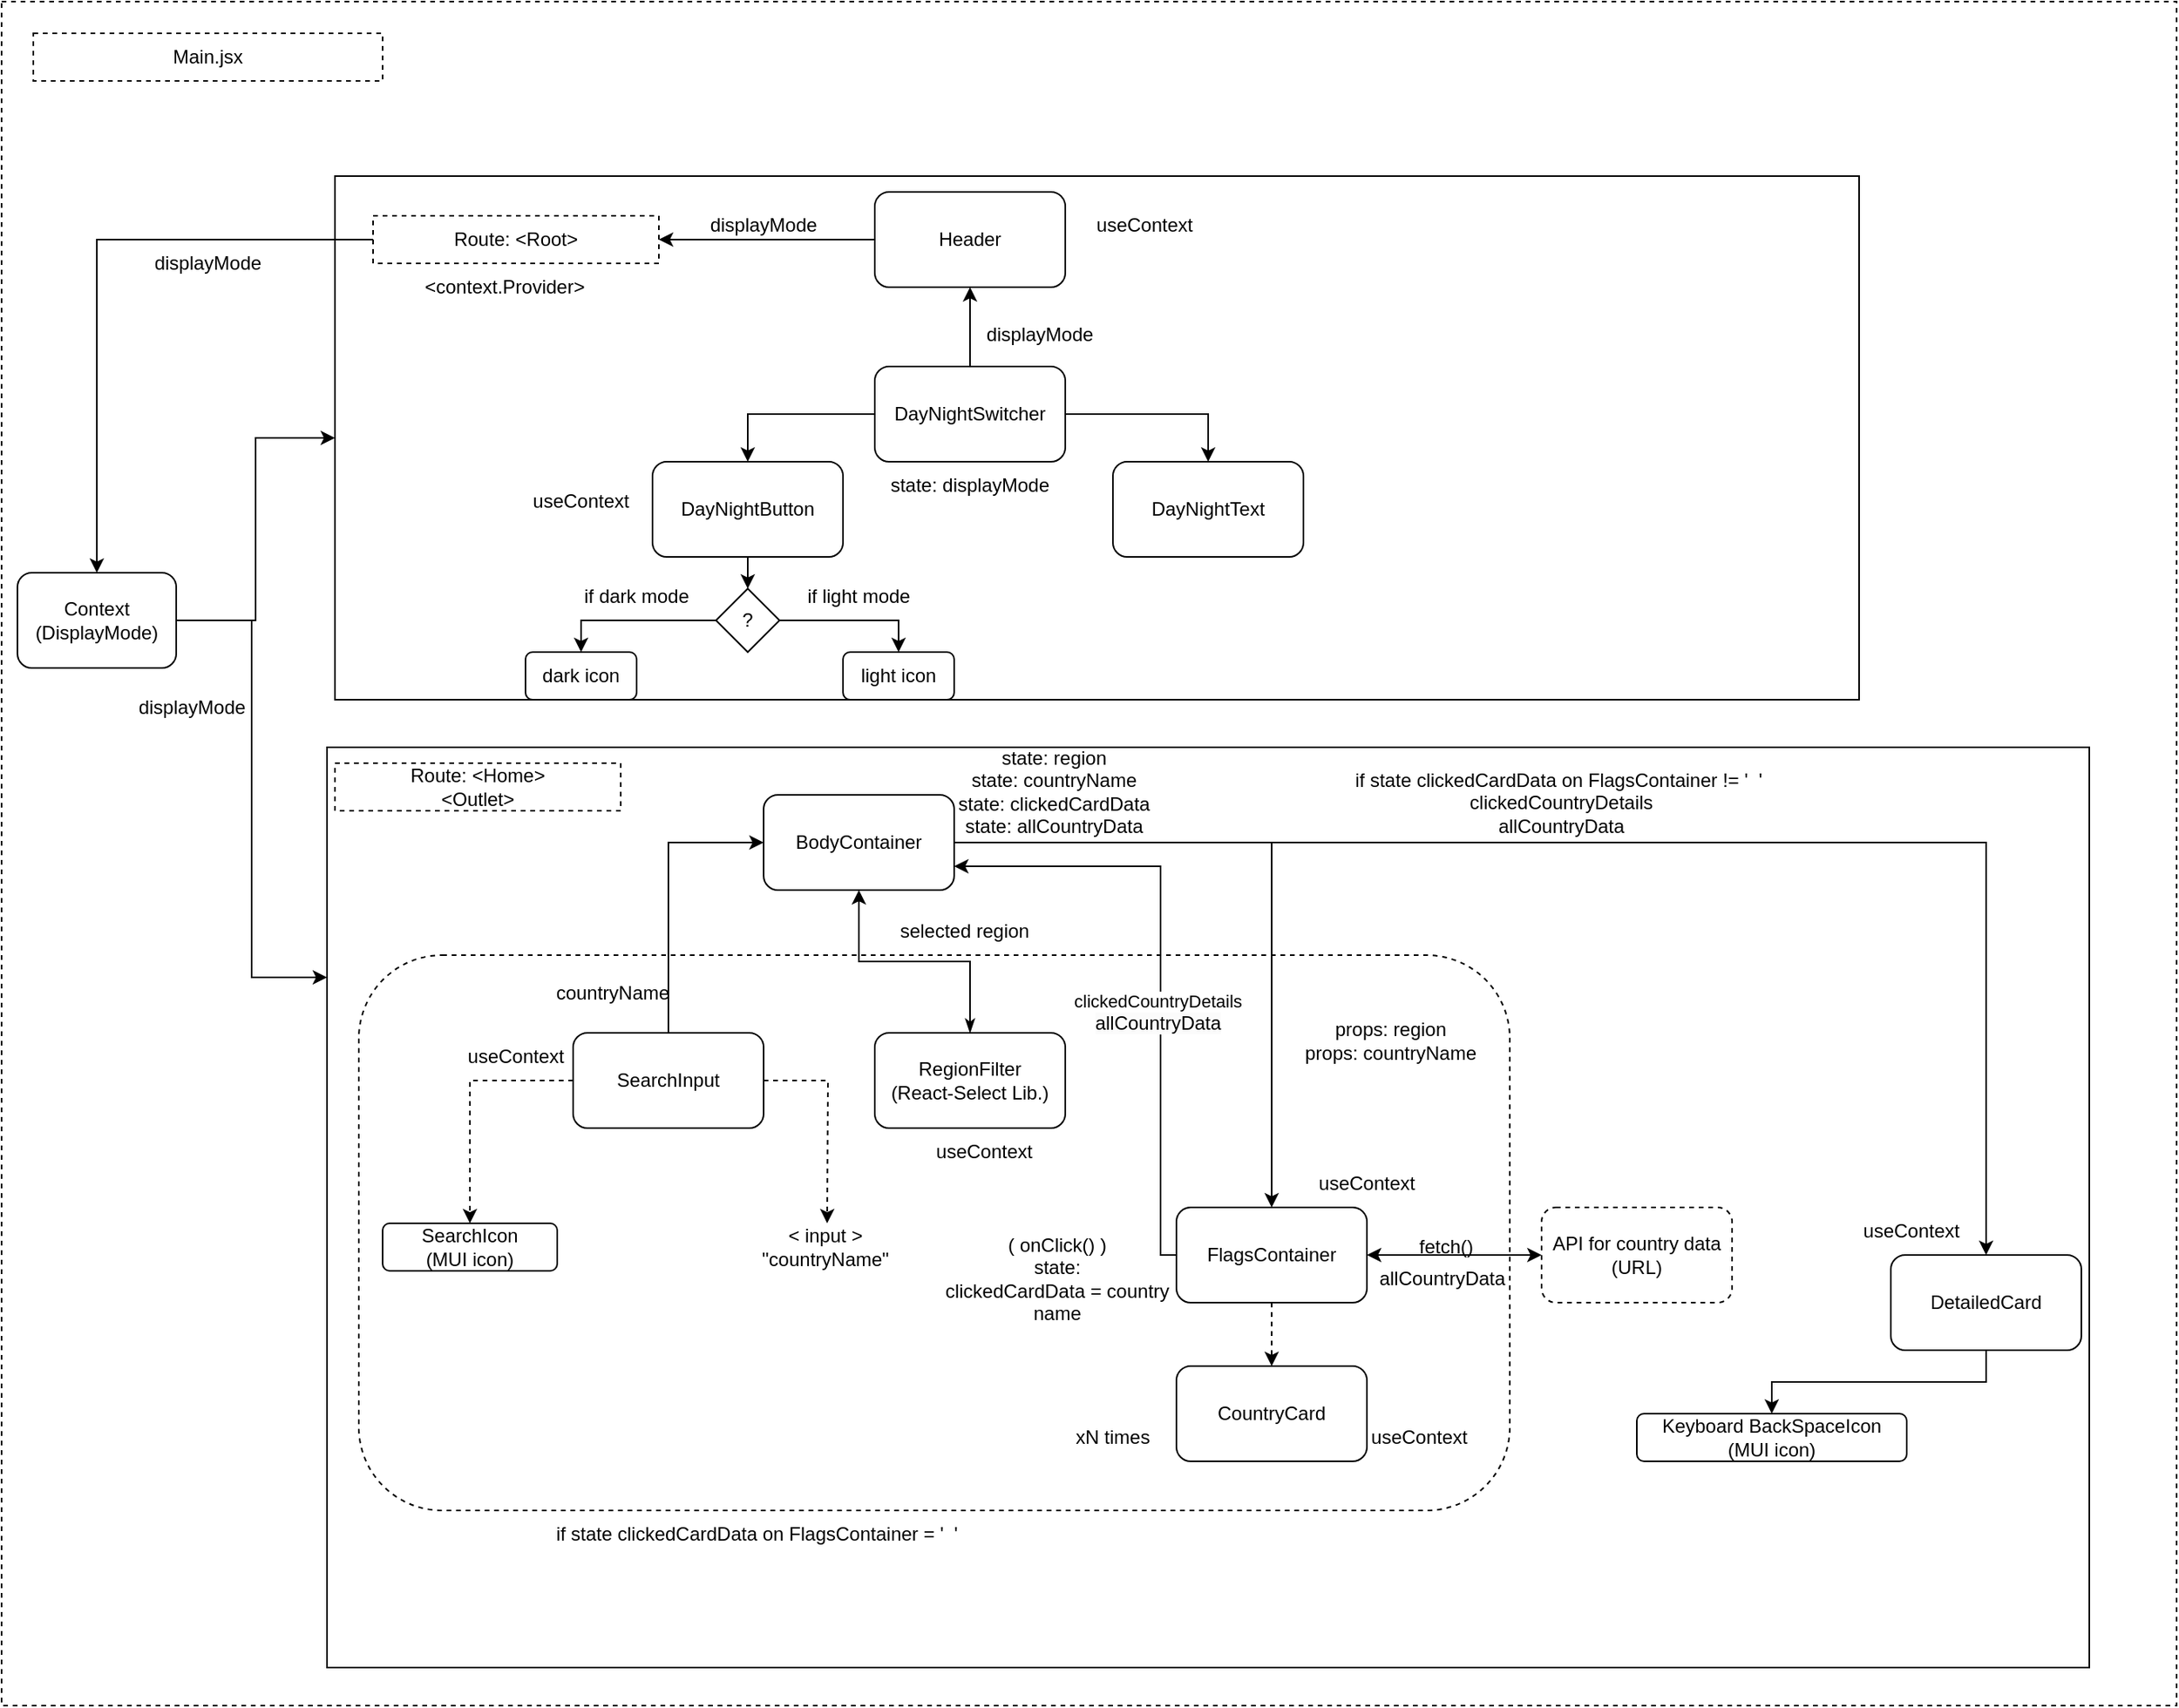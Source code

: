 <mxfile version="20.8.11" type="device"><diagram id="-Nu8J-RwCjUlaswgpH6S" name="Page-1"><mxGraphModel dx="2007" dy="1771" grid="1" gridSize="10" guides="1" tooltips="1" connect="1" arrows="1" fold="1" page="1" pageScale="1" pageWidth="827" pageHeight="1169" math="0" shadow="0"><root><mxCell id="0"/><mxCell id="1" parent="0"/><mxCell id="SHi9zQk9Siz9GZJS3NDz-19" value="" style="rounded=0;whiteSpace=wrap;html=1;dashed=1;strokeColor=default;" parent="1" vertex="1"><mxGeometry x="-730" y="-100" width="1370" height="1074" as="geometry"/></mxCell><mxCell id="GRs-NKsQHJih3pANq5fl-9" value="" style="rounded=0;whiteSpace=wrap;html=1;" parent="1" vertex="1"><mxGeometry x="-520" y="10" width="960" height="330" as="geometry"/></mxCell><mxCell id="ib7N92UQqVUvnPPRWz6G-21" value="&lt;meta charset=&quot;utf-8&quot;&gt;&lt;span style=&quot;color: rgb(0, 0, 0); font-family: Helvetica; font-size: 12px; font-style: normal; font-variant-ligatures: normal; font-variant-caps: normal; font-weight: 400; letter-spacing: normal; orphans: 2; text-align: center; text-indent: 0px; text-transform: none; widows: 2; word-spacing: 0px; -webkit-text-stroke-width: 0px; background-color: rgb(251, 251, 251); text-decoration-thickness: initial; text-decoration-style: initial; text-decoration-color: initial; float: none; display: inline !important;&quot;&gt;allCountryData&lt;/span&gt;" style="rounded=0;whiteSpace=wrap;html=1;" parent="1" vertex="1"><mxGeometry x="-525" y="370" width="1110" height="580" as="geometry"/></mxCell><mxCell id="SHi9zQk9Siz9GZJS3NDz-40" style="edgeStyle=orthogonalEdgeStyle;rounded=0;orthogonalLoop=1;jettySize=auto;html=1;entryX=0.5;entryY=0;entryDx=0;entryDy=0;" parent="1" source="ib7N92UQqVUvnPPRWz6G-4" target="SHi9zQk9Siz9GZJS3NDz-34" edge="1"><mxGeometry relative="1" as="geometry"/></mxCell><mxCell id="ib7N92UQqVUvnPPRWz6G-4" value="BodyContainer" style="rounded=1;whiteSpace=wrap;html=1;" parent="1" vertex="1"><mxGeometry x="-250" y="400" width="120" height="60" as="geometry"/></mxCell><mxCell id="ib7N92UQqVUvnPPRWz6G-22" value="Route: &amp;lt;Home&amp;gt;&lt;br&gt;&amp;lt;Outlet&amp;gt;" style="text;html=1;strokeColor=default;fillColor=none;align=center;verticalAlign=middle;whiteSpace=wrap;rounded=0;dashed=1;" parent="1" vertex="1"><mxGeometry x="-520" y="380" width="180" height="30" as="geometry"/></mxCell><mxCell id="SHi9zQk9Siz9GZJS3NDz-14" style="edgeStyle=orthogonalEdgeStyle;rounded=0;orthogonalLoop=1;jettySize=auto;html=1;entryX=1;entryY=0.5;entryDx=0;entryDy=0;" parent="1" source="GRs-NKsQHJih3pANq5fl-2" target="GRs-NKsQHJih3pANq5fl-11" edge="1"><mxGeometry relative="1" as="geometry"/></mxCell><mxCell id="GRs-NKsQHJih3pANq5fl-2" value="Header" style="whiteSpace=wrap;html=1;rounded=1;" parent="1" vertex="1"><mxGeometry x="-180" y="20" width="120" height="60" as="geometry"/></mxCell><mxCell id="GRs-NKsQHJih3pANq5fl-3" style="edgeStyle=orthogonalEdgeStyle;rounded=0;orthogonalLoop=1;jettySize=auto;html=1;exitX=0;exitY=0.5;exitDx=0;exitDy=0;entryX=0.5;entryY=0;entryDx=0;entryDy=0;" parent="1" source="GRs-NKsQHJih3pANq5fl-5" target="GRs-NKsQHJih3pANq5fl-6" edge="1"><mxGeometry relative="1" as="geometry"/></mxCell><mxCell id="GRs-NKsQHJih3pANq5fl-10" style="edgeStyle=orthogonalEdgeStyle;rounded=0;orthogonalLoop=1;jettySize=auto;html=1;exitX=1;exitY=0.5;exitDx=0;exitDy=0;entryX=0.5;entryY=0;entryDx=0;entryDy=0;" parent="1" source="GRs-NKsQHJih3pANq5fl-5" target="GRs-NKsQHJih3pANq5fl-7" edge="1"><mxGeometry relative="1" as="geometry"/></mxCell><mxCell id="cI3oKXmsHiLIpqOobyuc-10" style="edgeStyle=orthogonalEdgeStyle;rounded=0;orthogonalLoop=1;jettySize=auto;html=1;entryX=0.5;entryY=1;entryDx=0;entryDy=0;" parent="1" source="GRs-NKsQHJih3pANq5fl-5" target="GRs-NKsQHJih3pANq5fl-2" edge="1"><mxGeometry relative="1" as="geometry"/></mxCell><mxCell id="GRs-NKsQHJih3pANq5fl-5" value="DayNightSwitcher" style="whiteSpace=wrap;html=1;rounded=1;" parent="1" vertex="1"><mxGeometry x="-180" y="130" width="120" height="60" as="geometry"/></mxCell><mxCell id="cI3oKXmsHiLIpqOobyuc-5" style="edgeStyle=orthogonalEdgeStyle;rounded=0;orthogonalLoop=1;jettySize=auto;html=1;exitX=0.5;exitY=1;exitDx=0;exitDy=0;entryX=0.5;entryY=0;entryDx=0;entryDy=0;" parent="1" source="GRs-NKsQHJih3pANq5fl-6" target="cI3oKXmsHiLIpqOobyuc-1" edge="1"><mxGeometry relative="1" as="geometry"/></mxCell><mxCell id="GRs-NKsQHJih3pANq5fl-6" value="DayNightButton" style="whiteSpace=wrap;html=1;rounded=1;" parent="1" vertex="1"><mxGeometry x="-320" y="190" width="120" height="60" as="geometry"/></mxCell><mxCell id="GRs-NKsQHJih3pANq5fl-7" value="DayNightText" style="whiteSpace=wrap;html=1;rounded=1;" parent="1" vertex="1"><mxGeometry x="-30" y="190" width="120" height="60" as="geometry"/></mxCell><mxCell id="SHi9zQk9Siz9GZJS3NDz-11" style="edgeStyle=orthogonalEdgeStyle;rounded=0;orthogonalLoop=1;jettySize=auto;html=1;" parent="1" source="GRs-NKsQHJih3pANq5fl-11" target="SHi9zQk9Siz9GZJS3NDz-7" edge="1"><mxGeometry relative="1" as="geometry"/></mxCell><mxCell id="GRs-NKsQHJih3pANq5fl-11" value="Route: &amp;lt;Root&amp;gt;" style="text;html=1;strokeColor=default;fillColor=none;align=center;verticalAlign=middle;whiteSpace=wrap;rounded=0;dashed=1;" parent="1" vertex="1"><mxGeometry x="-496" y="35" width="180" height="30" as="geometry"/></mxCell><mxCell id="cI3oKXmsHiLIpqOobyuc-6" style="edgeStyle=orthogonalEdgeStyle;rounded=0;orthogonalLoop=1;jettySize=auto;html=1;exitX=0;exitY=0.5;exitDx=0;exitDy=0;entryX=0.5;entryY=0;entryDx=0;entryDy=0;" parent="1" source="cI3oKXmsHiLIpqOobyuc-1" target="cI3oKXmsHiLIpqOobyuc-2" edge="1"><mxGeometry relative="1" as="geometry"/></mxCell><mxCell id="cI3oKXmsHiLIpqOobyuc-7" style="edgeStyle=orthogonalEdgeStyle;rounded=0;orthogonalLoop=1;jettySize=auto;html=1;exitX=1;exitY=0.5;exitDx=0;exitDy=0;entryX=0.5;entryY=0;entryDx=0;entryDy=0;" parent="1" source="cI3oKXmsHiLIpqOobyuc-1" target="cI3oKXmsHiLIpqOobyuc-3" edge="1"><mxGeometry relative="1" as="geometry"/></mxCell><mxCell id="cI3oKXmsHiLIpqOobyuc-1" value="?" style="rhombus;whiteSpace=wrap;html=1;" parent="1" vertex="1"><mxGeometry x="-280" y="270" width="40" height="40" as="geometry"/></mxCell><mxCell id="cI3oKXmsHiLIpqOobyuc-2" value="dark icon" style="rounded=1;whiteSpace=wrap;html=1;" parent="1" vertex="1"><mxGeometry x="-400" y="310" width="70" height="30" as="geometry"/></mxCell><mxCell id="cI3oKXmsHiLIpqOobyuc-3" value="light icon" style="rounded=1;whiteSpace=wrap;html=1;" parent="1" vertex="1"><mxGeometry x="-200" y="310" width="70" height="30" as="geometry"/></mxCell><mxCell id="cI3oKXmsHiLIpqOobyuc-8" value="displayMode" style="text;html=1;strokeColor=none;fillColor=none;align=center;verticalAlign=middle;whiteSpace=wrap;rounded=0;" parent="1" vertex="1"><mxGeometry x="-136" y="95" width="120" height="30" as="geometry"/></mxCell><mxCell id="cI3oKXmsHiLIpqOobyuc-14" value="state: displayMode" style="text;html=1;strokeColor=none;fillColor=none;align=center;verticalAlign=middle;whiteSpace=wrap;rounded=0;" parent="1" vertex="1"><mxGeometry x="-180" y="190" width="120" height="30" as="geometry"/></mxCell><mxCell id="cI3oKXmsHiLIpqOobyuc-17" value="if light mode" style="text;html=1;strokeColor=none;fillColor=none;align=center;verticalAlign=middle;whiteSpace=wrap;rounded=0;" parent="1" vertex="1"><mxGeometry x="-250" y="260" width="120" height="30" as="geometry"/></mxCell><mxCell id="cI3oKXmsHiLIpqOobyuc-18" value="if dark mode" style="text;html=1;strokeColor=none;fillColor=none;align=center;verticalAlign=middle;whiteSpace=wrap;rounded=0;" parent="1" vertex="1"><mxGeometry x="-390" y="260" width="120" height="30" as="geometry"/></mxCell><mxCell id="SHi9zQk9Siz9GZJS3NDz-8" style="edgeStyle=orthogonalEdgeStyle;rounded=0;orthogonalLoop=1;jettySize=auto;html=1;entryX=0;entryY=0.25;entryDx=0;entryDy=0;" parent="1" source="SHi9zQk9Siz9GZJS3NDz-7" target="ib7N92UQqVUvnPPRWz6G-21" edge="1"><mxGeometry relative="1" as="geometry"/></mxCell><mxCell id="SHi9zQk9Siz9GZJS3NDz-9" style="edgeStyle=orthogonalEdgeStyle;rounded=0;orthogonalLoop=1;jettySize=auto;html=1;" parent="1" source="SHi9zQk9Siz9GZJS3NDz-7" target="GRs-NKsQHJih3pANq5fl-9" edge="1"><mxGeometry relative="1" as="geometry"/></mxCell><mxCell id="SHi9zQk9Siz9GZJS3NDz-7" value="Context&lt;br&gt;(DisplayMode)" style="whiteSpace=wrap;html=1;rounded=1;" parent="1" vertex="1"><mxGeometry x="-720" y="260" width="100" height="60" as="geometry"/></mxCell><mxCell id="SHi9zQk9Siz9GZJS3NDz-12" value="displayMode" style="text;html=1;strokeColor=none;fillColor=none;align=center;verticalAlign=middle;whiteSpace=wrap;rounded=0;" parent="1" vertex="1"><mxGeometry x="-310" y="26" width="120" height="30" as="geometry"/></mxCell><mxCell id="SHi9zQk9Siz9GZJS3NDz-15" value="displayMode" style="text;html=1;strokeColor=none;fillColor=none;align=center;verticalAlign=middle;whiteSpace=wrap;rounded=0;" parent="1" vertex="1"><mxGeometry x="-660" y="50" width="120" height="30" as="geometry"/></mxCell><mxCell id="SHi9zQk9Siz9GZJS3NDz-17" value="&amp;lt;context.Provider&amp;gt;" style="text;html=1;strokeColor=none;fillColor=none;align=center;verticalAlign=middle;whiteSpace=wrap;rounded=0;" parent="1" vertex="1"><mxGeometry x="-473" y="65" width="120" height="30" as="geometry"/></mxCell><mxCell id="SHi9zQk9Siz9GZJS3NDz-20" value="Main.jsx" style="text;html=1;strokeColor=default;fillColor=none;align=center;verticalAlign=middle;whiteSpace=wrap;rounded=0;dashed=1;" parent="1" vertex="1"><mxGeometry x="-710" y="-80" width="220" height="30" as="geometry"/></mxCell><mxCell id="SHi9zQk9Siz9GZJS3NDz-21" value="displayMode" style="text;html=1;strokeColor=none;fillColor=none;align=center;verticalAlign=middle;whiteSpace=wrap;rounded=0;" parent="1" vertex="1"><mxGeometry x="-670" y="330" width="120" height="30" as="geometry"/></mxCell><mxCell id="SHi9zQk9Siz9GZJS3NDz-22" value="useContext" style="text;html=1;strokeColor=none;fillColor=none;align=center;verticalAlign=middle;whiteSpace=wrap;rounded=0;" parent="1" vertex="1"><mxGeometry x="-70" y="26" width="120" height="30" as="geometry"/></mxCell><mxCell id="SHi9zQk9Siz9GZJS3NDz-23" value="useContext" style="text;html=1;strokeColor=none;fillColor=none;align=center;verticalAlign=middle;whiteSpace=wrap;rounded=0;" parent="1" vertex="1"><mxGeometry x="-425" y="200" width="120" height="30" as="geometry"/></mxCell><mxCell id="SHi9zQk9Siz9GZJS3NDz-32" value="state: region&lt;br&gt;state: countryName&lt;br&gt;state: clickedCardData&lt;br&gt;state: allCountryData" style="text;html=1;strokeColor=none;fillColor=none;align=center;verticalAlign=middle;whiteSpace=wrap;rounded=0;" parent="1" vertex="1"><mxGeometry x="-147" y="383" width="160" height="30" as="geometry"/></mxCell><mxCell id="SHi9zQk9Siz9GZJS3NDz-42" value="" style="rounded=1;whiteSpace=wrap;html=1;dashed=1;strokeColor=default;" parent="1" vertex="1"><mxGeometry x="-505" y="501" width="725" height="350" as="geometry"/></mxCell><mxCell id="EYq1xmfHhxKlh255jRSs-3" value="" style="edgeStyle=orthogonalEdgeStyle;rounded=0;orthogonalLoop=1;jettySize=auto;html=1;" edge="1" parent="1" source="SHi9zQk9Siz9GZJS3NDz-34" target="EYq1xmfHhxKlh255jRSs-2"><mxGeometry relative="1" as="geometry"/></mxCell><mxCell id="SHi9zQk9Siz9GZJS3NDz-34" value="DetailedCard" style="whiteSpace=wrap;html=1;rounded=1;" parent="1" vertex="1"><mxGeometry x="460" y="690" width="120" height="60" as="geometry"/></mxCell><mxCell id="SHi9zQk9Siz9GZJS3NDz-39" value="useContext" style="text;html=1;strokeColor=none;fillColor=none;align=center;verticalAlign=middle;whiteSpace=wrap;rounded=0;" parent="1" vertex="1"><mxGeometry x="413" y="660" width="120" height="30" as="geometry"/></mxCell><mxCell id="fc9Z4mjeqXyYfIT81-rh-6" style="edgeStyle=orthogonalEdgeStyle;rounded=0;orthogonalLoop=1;jettySize=auto;html=1;exitX=1;exitY=0.5;exitDx=0;exitDy=0;dashed=1;" parent="1" source="ib7N92UQqVUvnPPRWz6G-6" edge="1"><mxGeometry relative="1" as="geometry"><mxPoint x="-210" y="670" as="targetPoint"/></mxGeometry></mxCell><mxCell id="fc9Z4mjeqXyYfIT81-rh-7" style="edgeStyle=orthogonalEdgeStyle;rounded=0;orthogonalLoop=1;jettySize=auto;html=1;exitX=0;exitY=0.5;exitDx=0;exitDy=0;dashed=1;" parent="1" source="ib7N92UQqVUvnPPRWz6G-6" target="cI3oKXmsHiLIpqOobyuc-20" edge="1"><mxGeometry relative="1" as="geometry"/></mxCell><mxCell id="ib7N92UQqVUvnPPRWz6G-6" value="SearchInput" style="rounded=1;whiteSpace=wrap;html=1;" parent="1" vertex="1"><mxGeometry x="-370" y="550" width="120" height="60" as="geometry"/></mxCell><mxCell id="ib7N92UQqVUvnPPRWz6G-8" value="RegionFilter&lt;br&gt;(React-Select Lib.)" style="rounded=1;whiteSpace=wrap;html=1;" parent="1" vertex="1"><mxGeometry x="-180" y="550" width="120" height="60" as="geometry"/></mxCell><mxCell id="ib7N92UQqVUvnPPRWz6G-19" value="" style="edgeStyle=orthogonalEdgeStyle;rounded=0;orthogonalLoop=1;jettySize=auto;html=1;dashed=1;" parent="1" source="ib7N92UQqVUvnPPRWz6G-10" target="ib7N92UQqVUvnPPRWz6G-18" edge="1"><mxGeometry relative="1" as="geometry"/></mxCell><mxCell id="SHi9zQk9Siz9GZJS3NDz-46" style="edgeStyle=orthogonalEdgeStyle;rounded=0;orthogonalLoop=1;jettySize=auto;html=1;startArrow=classic;startFill=1;" parent="1" source="ib7N92UQqVUvnPPRWz6G-10" target="SHi9zQk9Siz9GZJS3NDz-45" edge="1"><mxGeometry relative="1" as="geometry"/></mxCell><mxCell id="ib7N92UQqVUvnPPRWz6G-10" value="FlagsContainer" style="rounded=1;whiteSpace=wrap;html=1;" parent="1" vertex="1"><mxGeometry x="10" y="660" width="120" height="60" as="geometry"/></mxCell><mxCell id="ib7N92UQqVUvnPPRWz6G-18" value="CountryCard" style="whiteSpace=wrap;html=1;rounded=1;" parent="1" vertex="1"><mxGeometry x="10" y="760" width="120" height="60" as="geometry"/></mxCell><mxCell id="ib7N92UQqVUvnPPRWz6G-20" value="xN times" style="text;html=1;strokeColor=none;fillColor=none;align=center;verticalAlign=middle;whiteSpace=wrap;rounded=0;" parent="1" vertex="1"><mxGeometry x="-60" y="790" width="60" height="30" as="geometry"/></mxCell><mxCell id="cI3oKXmsHiLIpqOobyuc-20" value="SearchIcon&lt;br&gt;(MUI icon)" style="rounded=1;whiteSpace=wrap;html=1;" parent="1" vertex="1"><mxGeometry x="-490" y="670" width="110" height="30" as="geometry"/></mxCell><mxCell id="fc9Z4mjeqXyYfIT81-rh-3" value="&amp;nbsp;selected region" style="text;html=1;strokeColor=none;fillColor=none;align=center;verticalAlign=middle;whiteSpace=wrap;rounded=0;" parent="1" vertex="1"><mxGeometry x="-180" y="471" width="110" height="30" as="geometry"/></mxCell><mxCell id="fc9Z4mjeqXyYfIT81-rh-11" value="props: region&lt;br&gt;props: countryName" style="text;html=1;strokeColor=none;fillColor=none;align=center;verticalAlign=middle;whiteSpace=wrap;rounded=0;" parent="1" vertex="1"><mxGeometry x="60" y="540" width="170" height="30" as="geometry"/></mxCell><mxCell id="SHi9zQk9Siz9GZJS3NDz-1" value="&amp;lt; input &amp;gt;&lt;br&gt;&quot;countryName&quot;" style="text;html=1;strokeColor=none;fillColor=none;align=center;verticalAlign=middle;whiteSpace=wrap;rounded=0;" parent="1" vertex="1"><mxGeometry x="-271" y="670" width="120" height="30" as="geometry"/></mxCell><mxCell id="SHi9zQk9Siz9GZJS3NDz-24" value="useContext" style="text;html=1;strokeColor=none;fillColor=none;align=center;verticalAlign=middle;whiteSpace=wrap;rounded=0;" parent="1" vertex="1"><mxGeometry x="-466" y="550" width="120" height="30" as="geometry"/></mxCell><mxCell id="SHi9zQk9Siz9GZJS3NDz-27" value="useContext" style="text;html=1;strokeColor=none;fillColor=none;align=center;verticalAlign=middle;whiteSpace=wrap;rounded=0;" parent="1" vertex="1"><mxGeometry x="-171" y="610" width="120" height="30" as="geometry"/></mxCell><mxCell id="SHi9zQk9Siz9GZJS3NDz-28" value="useContext" style="text;html=1;strokeColor=none;fillColor=none;align=center;verticalAlign=middle;whiteSpace=wrap;rounded=0;" parent="1" vertex="1"><mxGeometry x="70" y="630" width="120" height="30" as="geometry"/></mxCell><mxCell id="SHi9zQk9Siz9GZJS3NDz-29" value="useContext" style="text;html=1;strokeColor=none;fillColor=none;align=center;verticalAlign=middle;whiteSpace=wrap;rounded=0;" parent="1" vertex="1"><mxGeometry x="103" y="790" width="120" height="30" as="geometry"/></mxCell><mxCell id="SHi9zQk9Siz9GZJS3NDz-31" value="countryName" style="text;html=1;strokeColor=none;fillColor=none;align=center;verticalAlign=middle;whiteSpace=wrap;rounded=0;" parent="1" vertex="1"><mxGeometry x="-400" y="510" width="110" height="30" as="geometry"/></mxCell><mxCell id="SHi9zQk9Siz9GZJS3NDz-36" value="( onClick() )&lt;br&gt;state: &lt;br&gt;clickedCardData = country name" style="text;html=1;strokeColor=none;fillColor=none;align=center;verticalAlign=middle;whiteSpace=wrap;rounded=0;" parent="1" vertex="1"><mxGeometry x="-140" y="690" width="150" height="30" as="geometry"/></mxCell><mxCell id="SHi9zQk9Siz9GZJS3NDz-38" value="if state clickedCardData on FlagsContainer = '&amp;nbsp; '&amp;nbsp;" style="text;html=1;strokeColor=none;fillColor=none;align=center;verticalAlign=middle;whiteSpace=wrap;rounded=0;" parent="1" vertex="1"><mxGeometry x="-425" y="851" width="345" height="30" as="geometry"/></mxCell><mxCell id="SHi9zQk9Siz9GZJS3NDz-30" style="edgeStyle=orthogonalEdgeStyle;rounded=0;orthogonalLoop=1;jettySize=auto;html=1;entryX=0;entryY=0.5;entryDx=0;entryDy=0;" parent="1" source="ib7N92UQqVUvnPPRWz6G-6" target="ib7N92UQqVUvnPPRWz6G-4" edge="1"><mxGeometry relative="1" as="geometry"/></mxCell><mxCell id="fc9Z4mjeqXyYfIT81-rh-4" style="edgeStyle=orthogonalEdgeStyle;rounded=0;orthogonalLoop=1;jettySize=auto;html=1;exitX=0.5;exitY=0;exitDx=0;exitDy=0;entryX=0.5;entryY=1;entryDx=0;entryDy=0;startArrow=classicThin;startFill=1;" parent="1" source="ib7N92UQqVUvnPPRWz6G-8" target="ib7N92UQqVUvnPPRWz6G-4" edge="1"><mxGeometry relative="1" as="geometry"/></mxCell><mxCell id="SHi9zQk9Siz9GZJS3NDz-41" style="edgeStyle=orthogonalEdgeStyle;rounded=0;orthogonalLoop=1;jettySize=auto;html=1;exitX=0;exitY=0.5;exitDx=0;exitDy=0;entryX=1;entryY=0.75;entryDx=0;entryDy=0;" parent="1" source="ib7N92UQqVUvnPPRWz6G-10" target="ib7N92UQqVUvnPPRWz6G-4" edge="1"><mxGeometry relative="1" as="geometry"><Array as="points"><mxPoint y="690"/><mxPoint y="445"/></Array></mxGeometry></mxCell><mxCell id="nhCJm_V8OQm9ZSxB9lG--3" value="clickedCountryDetails&lt;br style=&quot;border-color: var(--border-color); font-size: 12px; background-color: rgb(251, 251, 251);&quot;&gt;&lt;span style=&quot;font-size: 12px; background-color: rgb(251, 251, 251);&quot;&gt;allCountryData&lt;/span&gt;" style="edgeLabel;html=1;align=center;verticalAlign=middle;resizable=0;points=[];" parent="SHi9zQk9Siz9GZJS3NDz-41" vertex="1" connectable="0"><mxGeometry x="-0.153" y="2" relative="1" as="geometry"><mxPoint as="offset"/></mxGeometry></mxCell><mxCell id="fc9Z4mjeqXyYfIT81-rh-10" style="edgeStyle=orthogonalEdgeStyle;rounded=0;orthogonalLoop=1;jettySize=auto;html=1;exitX=1;exitY=0.5;exitDx=0;exitDy=0;entryX=0.5;entryY=0;entryDx=0;entryDy=0;startArrow=none;startFill=0;" parent="1" source="ib7N92UQqVUvnPPRWz6G-4" target="ib7N92UQqVUvnPPRWz6G-10" edge="1"><mxGeometry relative="1" as="geometry"/></mxCell><mxCell id="SHi9zQk9Siz9GZJS3NDz-44" value="if state clickedCardData on FlagsContainer != '&amp;nbsp; '&amp;nbsp;&lt;br&gt;clickedCountryDetails&lt;br style=&quot;border-color: var(--border-color);&quot;&gt;&lt;span style=&quot;border-color: var(--border-color);&quot;&gt;allCountryData&lt;/span&gt;" style="text;html=1;strokeColor=none;fillColor=none;align=center;verticalAlign=middle;whiteSpace=wrap;rounded=0;" parent="1" vertex="1"><mxGeometry x="80" y="390" width="345" height="30" as="geometry"/></mxCell><mxCell id="SHi9zQk9Siz9GZJS3NDz-45" value="API for country data&lt;br&gt;(URL)" style="rounded=1;whiteSpace=wrap;html=1;dashed=1;strokeColor=default;" parent="1" vertex="1"><mxGeometry x="240" y="660" width="120" height="60" as="geometry"/></mxCell><mxCell id="SHi9zQk9Siz9GZJS3NDz-47" value="fetch()" style="text;html=1;strokeColor=none;fillColor=none;align=center;verticalAlign=middle;whiteSpace=wrap;rounded=0;" parent="1" vertex="1"><mxGeometry x="120" y="670" width="120" height="30" as="geometry"/></mxCell><mxCell id="nhCJm_V8OQm9ZSxB9lG--4" value="allCountryData" style="text;html=1;strokeColor=none;fillColor=none;align=center;verticalAlign=middle;whiteSpace=wrap;rounded=0;" parent="1" vertex="1"><mxGeometry x="120" y="690" width="115" height="30" as="geometry"/></mxCell><mxCell id="EYq1xmfHhxKlh255jRSs-2" value="Keyboard BackSpaceIcon&lt;br&gt;(MUI icon)" style="whiteSpace=wrap;html=1;rounded=1;" vertex="1" parent="1"><mxGeometry x="300" y="790" width="170" height="30" as="geometry"/></mxCell></root></mxGraphModel></diagram></mxfile>